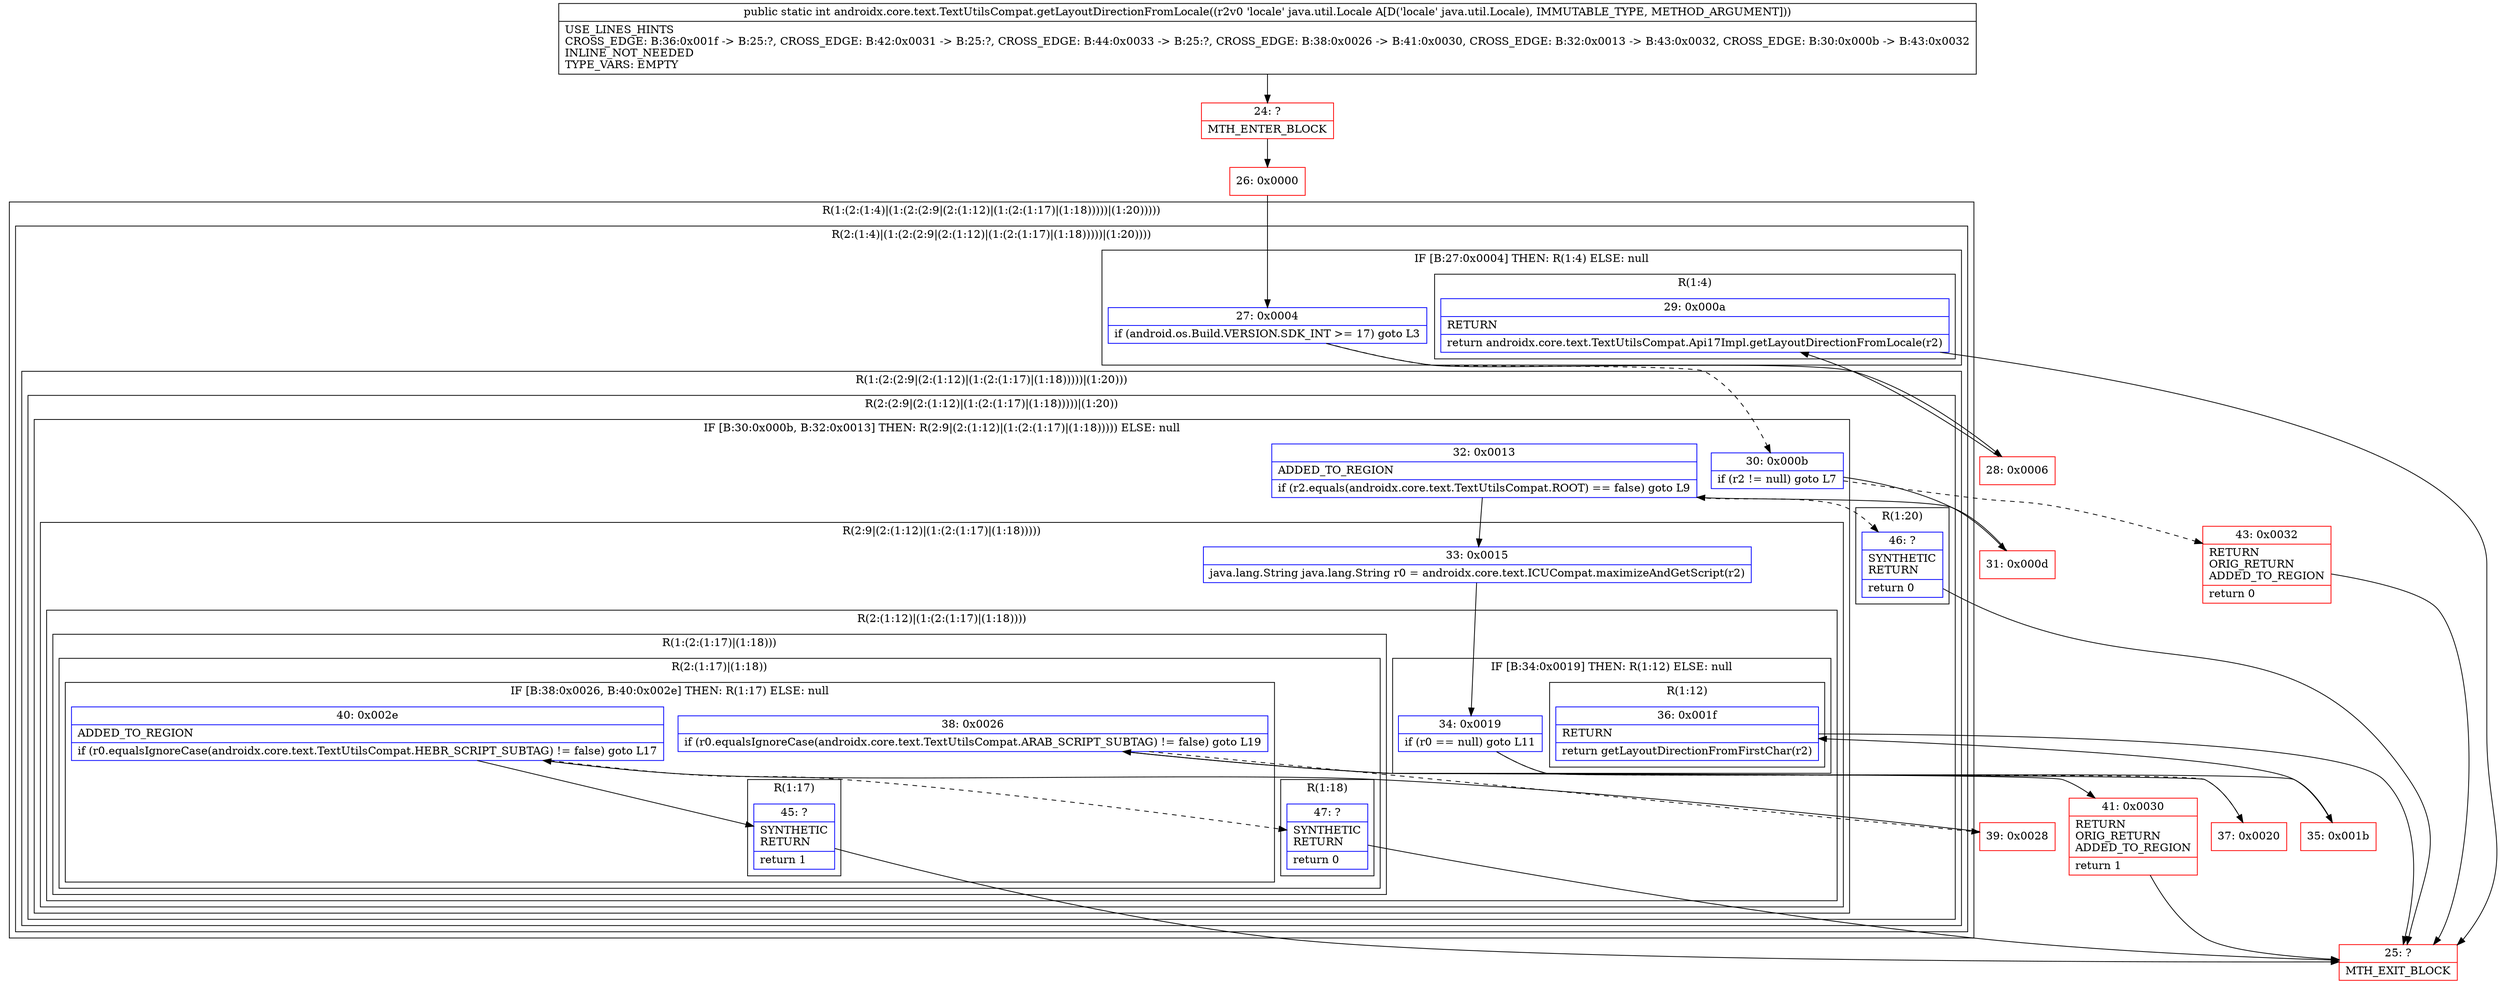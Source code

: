 digraph "CFG forandroidx.core.text.TextUtilsCompat.getLayoutDirectionFromLocale(Ljava\/util\/Locale;)I" {
subgraph cluster_Region_780535043 {
label = "R(1:(2:(1:4)|(1:(2:(2:9|(2:(1:12)|(1:(2:(1:17)|(1:18)))))|(1:20)))))";
node [shape=record,color=blue];
subgraph cluster_Region_186949995 {
label = "R(2:(1:4)|(1:(2:(2:9|(2:(1:12)|(1:(2:(1:17)|(1:18)))))|(1:20))))";
node [shape=record,color=blue];
subgraph cluster_IfRegion_1032619837 {
label = "IF [B:27:0x0004] THEN: R(1:4) ELSE: null";
node [shape=record,color=blue];
Node_27 [shape=record,label="{27\:\ 0x0004|if (android.os.Build.VERSION.SDK_INT \>= 17) goto L3\l}"];
subgraph cluster_Region_2029161516 {
label = "R(1:4)";
node [shape=record,color=blue];
Node_29 [shape=record,label="{29\:\ 0x000a|RETURN\l|return androidx.core.text.TextUtilsCompat.Api17Impl.getLayoutDirectionFromLocale(r2)\l}"];
}
}
subgraph cluster_Region_1723998252 {
label = "R(1:(2:(2:9|(2:(1:12)|(1:(2:(1:17)|(1:18)))))|(1:20)))";
node [shape=record,color=blue];
subgraph cluster_Region_1220803174 {
label = "R(2:(2:9|(2:(1:12)|(1:(2:(1:17)|(1:18)))))|(1:20))";
node [shape=record,color=blue];
subgraph cluster_IfRegion_296692012 {
label = "IF [B:30:0x000b, B:32:0x0013] THEN: R(2:9|(2:(1:12)|(1:(2:(1:17)|(1:18))))) ELSE: null";
node [shape=record,color=blue];
Node_30 [shape=record,label="{30\:\ 0x000b|if (r2 != null) goto L7\l}"];
Node_32 [shape=record,label="{32\:\ 0x0013|ADDED_TO_REGION\l|if (r2.equals(androidx.core.text.TextUtilsCompat.ROOT) == false) goto L9\l}"];
subgraph cluster_Region_1460530461 {
label = "R(2:9|(2:(1:12)|(1:(2:(1:17)|(1:18)))))";
node [shape=record,color=blue];
Node_33 [shape=record,label="{33\:\ 0x0015|java.lang.String java.lang.String r0 = androidx.core.text.ICUCompat.maximizeAndGetScript(r2)\l}"];
subgraph cluster_Region_2102412505 {
label = "R(2:(1:12)|(1:(2:(1:17)|(1:18))))";
node [shape=record,color=blue];
subgraph cluster_IfRegion_642662920 {
label = "IF [B:34:0x0019] THEN: R(1:12) ELSE: null";
node [shape=record,color=blue];
Node_34 [shape=record,label="{34\:\ 0x0019|if (r0 == null) goto L11\l}"];
subgraph cluster_Region_182769695 {
label = "R(1:12)";
node [shape=record,color=blue];
Node_36 [shape=record,label="{36\:\ 0x001f|RETURN\l|return getLayoutDirectionFromFirstChar(r2)\l}"];
}
}
subgraph cluster_Region_1570968559 {
label = "R(1:(2:(1:17)|(1:18)))";
node [shape=record,color=blue];
subgraph cluster_Region_900572990 {
label = "R(2:(1:17)|(1:18))";
node [shape=record,color=blue];
subgraph cluster_IfRegion_2023648814 {
label = "IF [B:38:0x0026, B:40:0x002e] THEN: R(1:17) ELSE: null";
node [shape=record,color=blue];
Node_38 [shape=record,label="{38\:\ 0x0026|if (r0.equalsIgnoreCase(androidx.core.text.TextUtilsCompat.ARAB_SCRIPT_SUBTAG) != false) goto L19\l}"];
Node_40 [shape=record,label="{40\:\ 0x002e|ADDED_TO_REGION\l|if (r0.equalsIgnoreCase(androidx.core.text.TextUtilsCompat.HEBR_SCRIPT_SUBTAG) != false) goto L17\l}"];
subgraph cluster_Region_1252285406 {
label = "R(1:17)";
node [shape=record,color=blue];
Node_45 [shape=record,label="{45\:\ ?|SYNTHETIC\lRETURN\l|return 1\l}"];
}
}
subgraph cluster_Region_1714181813 {
label = "R(1:18)";
node [shape=record,color=blue];
Node_47 [shape=record,label="{47\:\ ?|SYNTHETIC\lRETURN\l|return 0\l}"];
}
}
}
}
}
}
subgraph cluster_Region_601169396 {
label = "R(1:20)";
node [shape=record,color=blue];
Node_46 [shape=record,label="{46\:\ ?|SYNTHETIC\lRETURN\l|return 0\l}"];
}
}
}
}
}
Node_24 [shape=record,color=red,label="{24\:\ ?|MTH_ENTER_BLOCK\l}"];
Node_26 [shape=record,color=red,label="{26\:\ 0x0000}"];
Node_28 [shape=record,color=red,label="{28\:\ 0x0006}"];
Node_25 [shape=record,color=red,label="{25\:\ ?|MTH_EXIT_BLOCK\l}"];
Node_31 [shape=record,color=red,label="{31\:\ 0x000d}"];
Node_35 [shape=record,color=red,label="{35\:\ 0x001b}"];
Node_37 [shape=record,color=red,label="{37\:\ 0x0020}"];
Node_39 [shape=record,color=red,label="{39\:\ 0x0028}"];
Node_41 [shape=record,color=red,label="{41\:\ 0x0030|RETURN\lORIG_RETURN\lADDED_TO_REGION\l|return 1\l}"];
Node_43 [shape=record,color=red,label="{43\:\ 0x0032|RETURN\lORIG_RETURN\lADDED_TO_REGION\l|return 0\l}"];
MethodNode[shape=record,label="{public static int androidx.core.text.TextUtilsCompat.getLayoutDirectionFromLocale((r2v0 'locale' java.util.Locale A[D('locale' java.util.Locale), IMMUTABLE_TYPE, METHOD_ARGUMENT]))  | USE_LINES_HINTS\lCROSS_EDGE: B:36:0x001f \-\> B:25:?, CROSS_EDGE: B:42:0x0031 \-\> B:25:?, CROSS_EDGE: B:44:0x0033 \-\> B:25:?, CROSS_EDGE: B:38:0x0026 \-\> B:41:0x0030, CROSS_EDGE: B:32:0x0013 \-\> B:43:0x0032, CROSS_EDGE: B:30:0x000b \-\> B:43:0x0032\lINLINE_NOT_NEEDED\lTYPE_VARS: EMPTY\l}"];
MethodNode -> Node_24;Node_27 -> Node_28;
Node_27 -> Node_30[style=dashed];
Node_29 -> Node_25;
Node_30 -> Node_31;
Node_30 -> Node_43[style=dashed];
Node_32 -> Node_33;
Node_32 -> Node_46[style=dashed];
Node_33 -> Node_34;
Node_34 -> Node_35;
Node_34 -> Node_37[style=dashed];
Node_36 -> Node_25;
Node_38 -> Node_39[style=dashed];
Node_38 -> Node_41;
Node_40 -> Node_45;
Node_40 -> Node_47[style=dashed];
Node_45 -> Node_25;
Node_47 -> Node_25;
Node_46 -> Node_25;
Node_24 -> Node_26;
Node_26 -> Node_27;
Node_28 -> Node_29;
Node_31 -> Node_32;
Node_35 -> Node_36;
Node_37 -> Node_38;
Node_39 -> Node_40;
Node_41 -> Node_25;
Node_43 -> Node_25;
}


